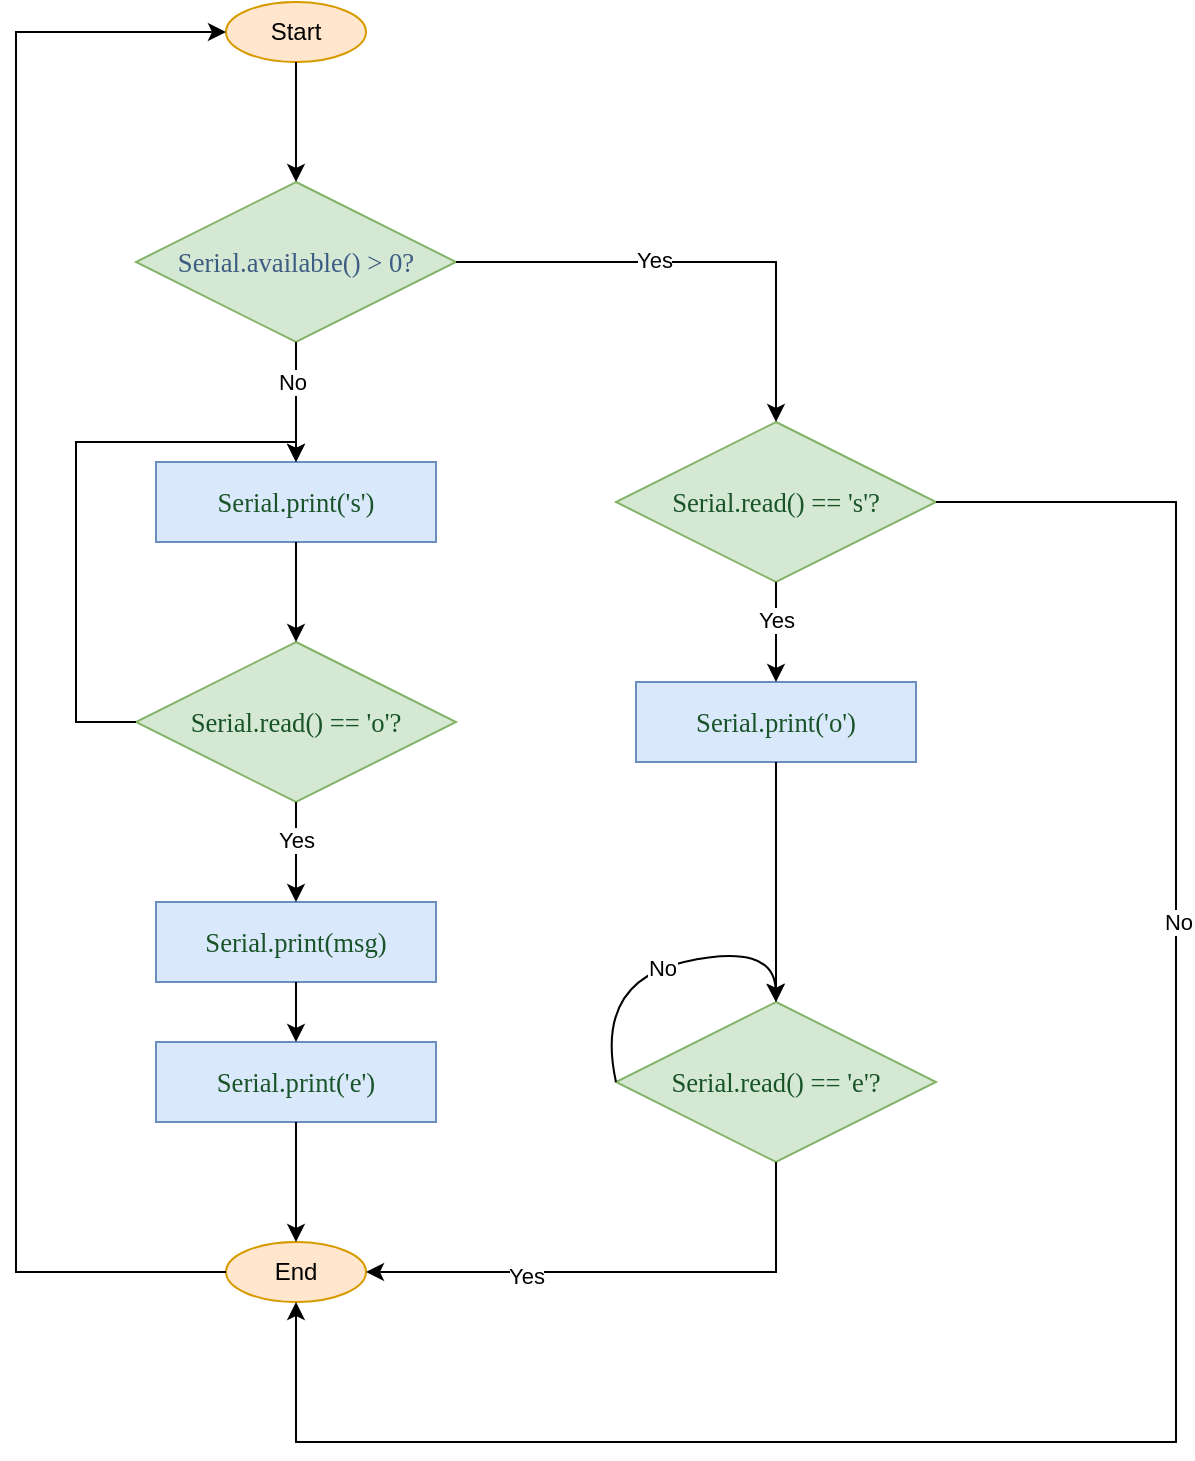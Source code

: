 <mxfile version="17.2.1" type="device"><diagram id="C5RBs43oDa-KdzZeNtuy" name="Page-1"><mxGraphModel dx="1102" dy="1025" grid="1" gridSize="10" guides="1" tooltips="1" connect="1" arrows="1" fold="1" page="1" pageScale="1" pageWidth="827" pageHeight="1169" math="0" shadow="0"><root><mxCell id="WIyWlLk6GJQsqaUBKTNV-0"/><mxCell id="WIyWlLk6GJQsqaUBKTNV-1" parent="WIyWlLk6GJQsqaUBKTNV-0"/><mxCell id="kL2v3hTCdcbVq4XjIGv0-0" value="Start" style="ellipse;whiteSpace=wrap;html=1;fillColor=#ffe6cc;strokeColor=#d79b00;fontColor=#000000;" parent="WIyWlLk6GJQsqaUBKTNV-1" vertex="1"><mxGeometry x="185" y="20" width="70" height="30" as="geometry"/></mxCell><mxCell id="kL2v3hTCdcbVq4XjIGv0-1" value="&lt;span style=&quot;font-family: &amp;#34;lt_regular&amp;#34; ; color: rgb(61 , 92 , 131) ; font-size: 10pt&quot;&gt;Serial.available() &amp;gt; 0?&lt;/span&gt;" style="rhombus;whiteSpace=wrap;html=1;fillColor=#d5e8d4;strokeColor=#82b366;" parent="WIyWlLk6GJQsqaUBKTNV-1" vertex="1"><mxGeometry x="140" y="110" width="160" height="80" as="geometry"/></mxCell><mxCell id="kL2v3hTCdcbVq4XjIGv0-2" value="" style="endArrow=classic;html=1;rounded=0;entryX=0.5;entryY=0;entryDx=0;entryDy=0;exitX=0.5;exitY=1;exitDx=0;exitDy=0;" parent="WIyWlLk6GJQsqaUBKTNV-1" source="kL2v3hTCdcbVq4XjIGv0-0" target="kL2v3hTCdcbVq4XjIGv0-1" edge="1"><mxGeometry width="50" height="50" relative="1" as="geometry"><mxPoint x="250" y="370" as="sourcePoint"/><mxPoint x="300" y="320" as="targetPoint"/></mxGeometry></mxCell><mxCell id="kL2v3hTCdcbVq4XjIGv0-4" value="&lt;span style=&quot;font-family: &amp;#34;lt_regular&amp;#34; ; color: rgb(25 , 84 , 40) ; font-size: 10pt&quot;&gt;Serial.print('s')&lt;/span&gt;" style="rounded=0;whiteSpace=wrap;html=1;fillColor=#dae8fc;strokeColor=#6c8ebf;" parent="WIyWlLk6GJQsqaUBKTNV-1" vertex="1"><mxGeometry x="150" y="250" width="140" height="40" as="geometry"/></mxCell><mxCell id="kL2v3hTCdcbVq4XjIGv0-5" value="" style="endArrow=classic;html=1;rounded=0;exitX=0.5;exitY=1;exitDx=0;exitDy=0;entryX=0.5;entryY=0;entryDx=0;entryDy=0;" parent="WIyWlLk6GJQsqaUBKTNV-1" source="kL2v3hTCdcbVq4XjIGv0-1" target="kL2v3hTCdcbVq4XjIGv0-4" edge="1"><mxGeometry width="50" height="50" relative="1" as="geometry"><mxPoint x="250" y="370" as="sourcePoint"/><mxPoint x="300" y="320" as="targetPoint"/></mxGeometry></mxCell><mxCell id="kL2v3hTCdcbVq4XjIGv0-6" value="No" style="edgeLabel;html=1;align=center;verticalAlign=middle;resizable=0;points=[];" parent="kL2v3hTCdcbVq4XjIGv0-5" vertex="1" connectable="0"><mxGeometry x="-0.333" y="-2" relative="1" as="geometry"><mxPoint as="offset"/></mxGeometry></mxCell><mxCell id="kL2v3hTCdcbVq4XjIGv0-8" value="&lt;span style=&quot;font-family: &amp;#34;lt_regular&amp;#34; ; color: rgb(25 , 84 , 40) ; font-size: 10pt&quot;&gt;Serial.read() == 'o'?&lt;/span&gt;" style="rhombus;whiteSpace=wrap;html=1;fillColor=#d5e8d4;strokeColor=#82b366;" parent="WIyWlLk6GJQsqaUBKTNV-1" vertex="1"><mxGeometry x="140" y="340" width="160" height="80" as="geometry"/></mxCell><mxCell id="kL2v3hTCdcbVq4XjIGv0-9" value="" style="endArrow=classic;html=1;rounded=0;exitX=0.5;exitY=1;exitDx=0;exitDy=0;entryX=0.5;entryY=0;entryDx=0;entryDy=0;" parent="WIyWlLk6GJQsqaUBKTNV-1" source="kL2v3hTCdcbVq4XjIGv0-4" target="kL2v3hTCdcbVq4XjIGv0-8" edge="1"><mxGeometry width="50" height="50" relative="1" as="geometry"><mxPoint x="250" y="370" as="sourcePoint"/><mxPoint x="300" y="320" as="targetPoint"/></mxGeometry></mxCell><mxCell id="kL2v3hTCdcbVq4XjIGv0-11" value="&lt;span style=&quot;font-family: &amp;#34;lt_regular&amp;#34; ; color: rgb(25 , 84 , 40) ; font-size: 10pt&quot;&gt;Serial.print(msg)&lt;/span&gt;" style="rounded=0;whiteSpace=wrap;html=1;fillColor=#dae8fc;strokeColor=#6c8ebf;" parent="WIyWlLk6GJQsqaUBKTNV-1" vertex="1"><mxGeometry x="150" y="470" width="140" height="40" as="geometry"/></mxCell><mxCell id="kL2v3hTCdcbVq4XjIGv0-12" value="&lt;span style=&quot;font-family: &amp;#34;lt_regular&amp;#34; ; color: rgb(25 , 84 , 40) ; font-size: 10pt&quot;&gt;Serial.print('e')&lt;/span&gt;" style="rounded=0;whiteSpace=wrap;html=1;fillColor=#dae8fc;strokeColor=#6c8ebf;" parent="WIyWlLk6GJQsqaUBKTNV-1" vertex="1"><mxGeometry x="150" y="540" width="140" height="40" as="geometry"/></mxCell><mxCell id="kL2v3hTCdcbVq4XjIGv0-13" value="" style="endArrow=classic;html=1;rounded=0;exitX=0.5;exitY=1;exitDx=0;exitDy=0;entryX=0.5;entryY=0;entryDx=0;entryDy=0;" parent="WIyWlLk6GJQsqaUBKTNV-1" source="kL2v3hTCdcbVq4XjIGv0-11" target="kL2v3hTCdcbVq4XjIGv0-12" edge="1"><mxGeometry width="50" height="50" relative="1" as="geometry"><mxPoint x="364" y="370" as="sourcePoint"/><mxPoint x="414" y="320" as="targetPoint"/></mxGeometry></mxCell><mxCell id="kL2v3hTCdcbVq4XjIGv0-14" value="" style="endArrow=classic;html=1;rounded=0;entryX=0.5;entryY=0;entryDx=0;entryDy=0;exitX=0.5;exitY=1;exitDx=0;exitDy=0;" parent="WIyWlLk6GJQsqaUBKTNV-1" source="kL2v3hTCdcbVq4XjIGv0-8" target="kL2v3hTCdcbVq4XjIGv0-11" edge="1"><mxGeometry width="50" height="50" relative="1" as="geometry"><mxPoint x="250" y="370" as="sourcePoint"/><mxPoint x="300" y="320" as="targetPoint"/></mxGeometry></mxCell><mxCell id="kL2v3hTCdcbVq4XjIGv0-15" value="Yes" style="edgeLabel;html=1;align=center;verticalAlign=middle;resizable=0;points=[];" parent="kL2v3hTCdcbVq4XjIGv0-14" vertex="1" connectable="0"><mxGeometry x="-0.257" relative="1" as="geometry"><mxPoint as="offset"/></mxGeometry></mxCell><mxCell id="kL2v3hTCdcbVq4XjIGv0-19" value="&lt;span style=&quot;font-family: &amp;#34;lt_regular&amp;#34; ; color: rgb(25 , 84 , 40) ; font-size: 10pt&quot;&gt;Serial.read() == 's'?&lt;/span&gt;" style="rhombus;whiteSpace=wrap;html=1;fillColor=#d5e8d4;strokeColor=#82b366;" parent="WIyWlLk6GJQsqaUBKTNV-1" vertex="1"><mxGeometry x="380" y="230" width="160" height="80" as="geometry"/></mxCell><mxCell id="kL2v3hTCdcbVq4XjIGv0-20" value="" style="endArrow=classic;html=1;rounded=0;entryX=0.5;entryY=0;entryDx=0;entryDy=0;exitX=1;exitY=0.5;exitDx=0;exitDy=0;" parent="WIyWlLk6GJQsqaUBKTNV-1" source="kL2v3hTCdcbVq4XjIGv0-1" target="kL2v3hTCdcbVq4XjIGv0-19" edge="1"><mxGeometry width="50" height="50" relative="1" as="geometry"><mxPoint x="260" y="370" as="sourcePoint"/><mxPoint x="310" y="320" as="targetPoint"/><Array as="points"><mxPoint x="460" y="150"/></Array></mxGeometry></mxCell><mxCell id="kL2v3hTCdcbVq4XjIGv0-37" value="Yes" style="edgeLabel;html=1;align=center;verticalAlign=middle;resizable=0;points=[];" parent="kL2v3hTCdcbVq4XjIGv0-20" vertex="1" connectable="0"><mxGeometry x="-0.175" y="1" relative="1" as="geometry"><mxPoint as="offset"/></mxGeometry></mxCell><mxCell id="kL2v3hTCdcbVq4XjIGv0-22" value="&lt;span style=&quot;font-family: &amp;#34;lt_regular&amp;#34; ; color: rgb(25 , 84 , 40) ; font-size: 10pt&quot;&gt;Serial.print('o')&lt;/span&gt;" style="rounded=0;whiteSpace=wrap;html=1;fillColor=#dae8fc;strokeColor=#6c8ebf;" parent="WIyWlLk6GJQsqaUBKTNV-1" vertex="1"><mxGeometry x="390" y="360" width="140" height="40" as="geometry"/></mxCell><mxCell id="kL2v3hTCdcbVq4XjIGv0-23" value="" style="endArrow=classic;html=1;rounded=0;entryX=0.5;entryY=0;entryDx=0;entryDy=0;exitX=0.5;exitY=1;exitDx=0;exitDy=0;" parent="WIyWlLk6GJQsqaUBKTNV-1" source="kL2v3hTCdcbVq4XjIGv0-19" target="kL2v3hTCdcbVq4XjIGv0-22" edge="1"><mxGeometry width="50" height="50" relative="1" as="geometry"><mxPoint x="260" y="370" as="sourcePoint"/><mxPoint x="310" y="320" as="targetPoint"/></mxGeometry></mxCell><mxCell id="kL2v3hTCdcbVq4XjIGv0-36" value="Yes" style="edgeLabel;html=1;align=center;verticalAlign=middle;resizable=0;points=[];" parent="kL2v3hTCdcbVq4XjIGv0-23" vertex="1" connectable="0"><mxGeometry x="-0.246" relative="1" as="geometry"><mxPoint as="offset"/></mxGeometry></mxCell><mxCell id="kL2v3hTCdcbVq4XjIGv0-24" value="&lt;span style=&quot;font-family: &amp;#34;lt_regular&amp;#34; ; color: rgb(25 , 84 , 40) ; font-size: 10pt&quot;&gt;Serial.read() == 'e'?&lt;/span&gt;" style="rhombus;whiteSpace=wrap;html=1;fillColor=#d5e8d4;strokeColor=#82b366;" parent="WIyWlLk6GJQsqaUBKTNV-1" vertex="1"><mxGeometry x="380" y="520" width="160" height="80" as="geometry"/></mxCell><mxCell id="kL2v3hTCdcbVq4XjIGv0-25" value="" style="endArrow=classic;html=1;rounded=0;entryX=0.5;entryY=0;entryDx=0;entryDy=0;exitX=0.5;exitY=1;exitDx=0;exitDy=0;" parent="WIyWlLk6GJQsqaUBKTNV-1" source="kL2v3hTCdcbVq4XjIGv0-22" target="kL2v3hTCdcbVq4XjIGv0-24" edge="1"><mxGeometry width="50" height="50" relative="1" as="geometry"><mxPoint x="260" y="370" as="sourcePoint"/><mxPoint x="310" y="320" as="targetPoint"/></mxGeometry></mxCell><mxCell id="kL2v3hTCdcbVq4XjIGv0-26" value="End" style="ellipse;whiteSpace=wrap;html=1;fillColor=#ffe6cc;strokeColor=#d79b00;fontColor=#000000;" parent="WIyWlLk6GJQsqaUBKTNV-1" vertex="1"><mxGeometry x="185" y="640" width="70" height="30" as="geometry"/></mxCell><mxCell id="kL2v3hTCdcbVq4XjIGv0-29" value="" style="endArrow=classic;html=1;rounded=0;entryX=0.5;entryY=0;entryDx=0;entryDy=0;exitX=0.5;exitY=1;exitDx=0;exitDy=0;" parent="WIyWlLk6GJQsqaUBKTNV-1" source="kL2v3hTCdcbVq4XjIGv0-12" target="kL2v3hTCdcbVq4XjIGv0-26" edge="1"><mxGeometry width="50" height="50" relative="1" as="geometry"><mxPoint x="260" y="480" as="sourcePoint"/><mxPoint x="310" y="430" as="targetPoint"/></mxGeometry></mxCell><mxCell id="kL2v3hTCdcbVq4XjIGv0-30" value="" style="endArrow=classic;html=1;rounded=0;entryX=1;entryY=0.5;entryDx=0;entryDy=0;exitX=0.5;exitY=1;exitDx=0;exitDy=0;" parent="WIyWlLk6GJQsqaUBKTNV-1" source="kL2v3hTCdcbVq4XjIGv0-24" target="kL2v3hTCdcbVq4XjIGv0-26" edge="1"><mxGeometry width="50" height="50" relative="1" as="geometry"><mxPoint x="260" y="480" as="sourcePoint"/><mxPoint x="310" y="430" as="targetPoint"/><Array as="points"><mxPoint x="460" y="655"/></Array></mxGeometry></mxCell><mxCell id="kL2v3hTCdcbVq4XjIGv0-31" value="Yes" style="edgeLabel;html=1;align=center;verticalAlign=middle;resizable=0;points=[];" parent="kL2v3hTCdcbVq4XjIGv0-30" vertex="1" connectable="0"><mxGeometry x="0.389" y="2" relative="1" as="geometry"><mxPoint as="offset"/></mxGeometry></mxCell><mxCell id="kL2v3hTCdcbVq4XjIGv0-32" value="" style="endArrow=classic;html=1;rounded=0;entryX=0.5;entryY=1;entryDx=0;entryDy=0;exitX=1;exitY=0.5;exitDx=0;exitDy=0;" parent="WIyWlLk6GJQsqaUBKTNV-1" source="kL2v3hTCdcbVq4XjIGv0-19" target="kL2v3hTCdcbVq4XjIGv0-26" edge="1"><mxGeometry width="50" height="50" relative="1" as="geometry"><mxPoint x="370" y="440" as="sourcePoint"/><mxPoint x="420" y="390" as="targetPoint"/><Array as="points"><mxPoint x="660" y="270"/><mxPoint x="660" y="740"/><mxPoint x="420" y="740"/><mxPoint x="220" y="740"/></Array></mxGeometry></mxCell><mxCell id="kL2v3hTCdcbVq4XjIGv0-35" value="No" style="edgeLabel;html=1;align=center;verticalAlign=middle;resizable=0;points=[];" parent="kL2v3hTCdcbVq4XjIGv0-32" vertex="1" connectable="0"><mxGeometry x="-0.401" y="1" relative="1" as="geometry"><mxPoint as="offset"/></mxGeometry></mxCell><mxCell id="kL2v3hTCdcbVq4XjIGv0-39" value="" style="curved=1;endArrow=classic;html=1;rounded=0;entryX=0.5;entryY=0;entryDx=0;entryDy=0;exitX=0;exitY=0.5;exitDx=0;exitDy=0;" parent="WIyWlLk6GJQsqaUBKTNV-1" source="kL2v3hTCdcbVq4XjIGv0-24" target="kL2v3hTCdcbVq4XjIGv0-24" edge="1"><mxGeometry width="50" height="50" relative="1" as="geometry"><mxPoint x="379" y="560" as="sourcePoint"/><mxPoint x="459" y="520" as="targetPoint"/><Array as="points"><mxPoint x="369" y="510"/><mxPoint x="459" y="490"/></Array></mxGeometry></mxCell><mxCell id="kL2v3hTCdcbVq4XjIGv0-40" value="No" style="edgeLabel;html=1;align=center;verticalAlign=middle;resizable=0;points=[];" parent="kL2v3hTCdcbVq4XjIGv0-39" vertex="1" connectable="0"><mxGeometry x="-0.014" relative="1" as="geometry"><mxPoint as="offset"/></mxGeometry></mxCell><mxCell id="kL2v3hTCdcbVq4XjIGv0-41" value="" style="endArrow=classic;html=1;rounded=0;entryX=0;entryY=0.5;entryDx=0;entryDy=0;exitX=0;exitY=0.5;exitDx=0;exitDy=0;startArrow=none;startFill=0;" parent="WIyWlLk6GJQsqaUBKTNV-1" source="kL2v3hTCdcbVq4XjIGv0-26" target="kL2v3hTCdcbVq4XjIGv0-0" edge="1"><mxGeometry width="50" height="50" relative="1" as="geometry"><mxPoint x="370" y="380" as="sourcePoint"/><mxPoint x="420" y="330" as="targetPoint"/><Array as="points"><mxPoint x="80" y="655"/><mxPoint x="80" y="35"/></Array></mxGeometry></mxCell><mxCell id="ty0Hgg-o2yyaX6lbqCx0-0" value="" style="endArrow=classic;html=1;rounded=0;exitX=0;exitY=0.5;exitDx=0;exitDy=0;entryX=0.5;entryY=0;entryDx=0;entryDy=0;" parent="WIyWlLk6GJQsqaUBKTNV-1" source="kL2v3hTCdcbVq4XjIGv0-8" target="kL2v3hTCdcbVq4XjIGv0-4" edge="1"><mxGeometry width="50" height="50" relative="1" as="geometry"><mxPoint x="130" y="360" as="sourcePoint"/><mxPoint x="220" y="240" as="targetPoint"/><Array as="points"><mxPoint x="110" y="380"/><mxPoint x="110" y="240"/><mxPoint x="220" y="240"/></Array></mxGeometry></mxCell></root></mxGraphModel></diagram></mxfile>